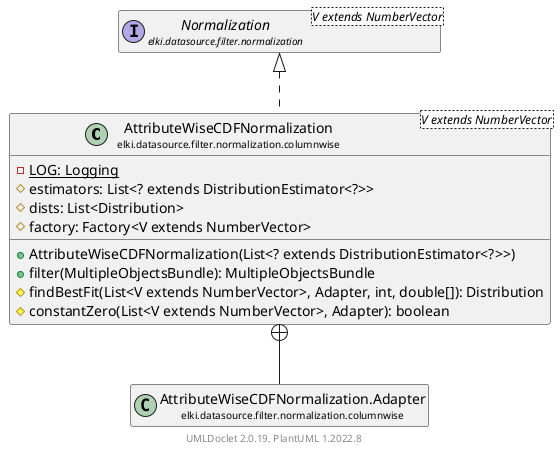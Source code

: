@startuml
    remove .*\.(Instance|Par|Parameterizer|Factory)$
    set namespaceSeparator none
    hide empty fields
    hide empty methods

    class "<size:14>AttributeWiseCDFNormalization\n<size:10>elki.datasource.filter.normalization.columnwise" as elki.datasource.filter.normalization.columnwise.AttributeWiseCDFNormalization<V extends NumberVector> [[AttributeWiseCDFNormalization.html]] {
        {static} -LOG: Logging
        #estimators: List<? extends DistributionEstimator<?>>
        #dists: List<Distribution>
        #factory: Factory<V extends NumberVector>
        +AttributeWiseCDFNormalization(List<? extends DistributionEstimator<?>>)
        +filter(MultipleObjectsBundle): MultipleObjectsBundle
        #findBestFit(List<V extends NumberVector>, Adapter, int, double[]): Distribution
        #constantZero(List<V extends NumberVector>, Adapter): boolean
    }

    interface "<size:14>Normalization\n<size:10>elki.datasource.filter.normalization" as elki.datasource.filter.normalization.Normalization<V extends NumberVector> [[../Normalization.html]]
    class "<size:14>AttributeWiseCDFNormalization.Adapter\n<size:10>elki.datasource.filter.normalization.columnwise" as elki.datasource.filter.normalization.columnwise.AttributeWiseCDFNormalization.Adapter
    class "<size:14>AttributeWiseCDFNormalization.Par\n<size:10>elki.datasource.filter.normalization.columnwise" as elki.datasource.filter.normalization.columnwise.AttributeWiseCDFNormalization.Par<V extends NumberVector> [[AttributeWiseCDFNormalization.Par.html]]

    elki.datasource.filter.normalization.Normalization <|.. elki.datasource.filter.normalization.columnwise.AttributeWiseCDFNormalization
    elki.datasource.filter.normalization.columnwise.AttributeWiseCDFNormalization +-- elki.datasource.filter.normalization.columnwise.AttributeWiseCDFNormalization.Adapter
    elki.datasource.filter.normalization.columnwise.AttributeWiseCDFNormalization +-- elki.datasource.filter.normalization.columnwise.AttributeWiseCDFNormalization.Par

    center footer UMLDoclet 2.0.19, PlantUML 1.2022.8
@enduml
